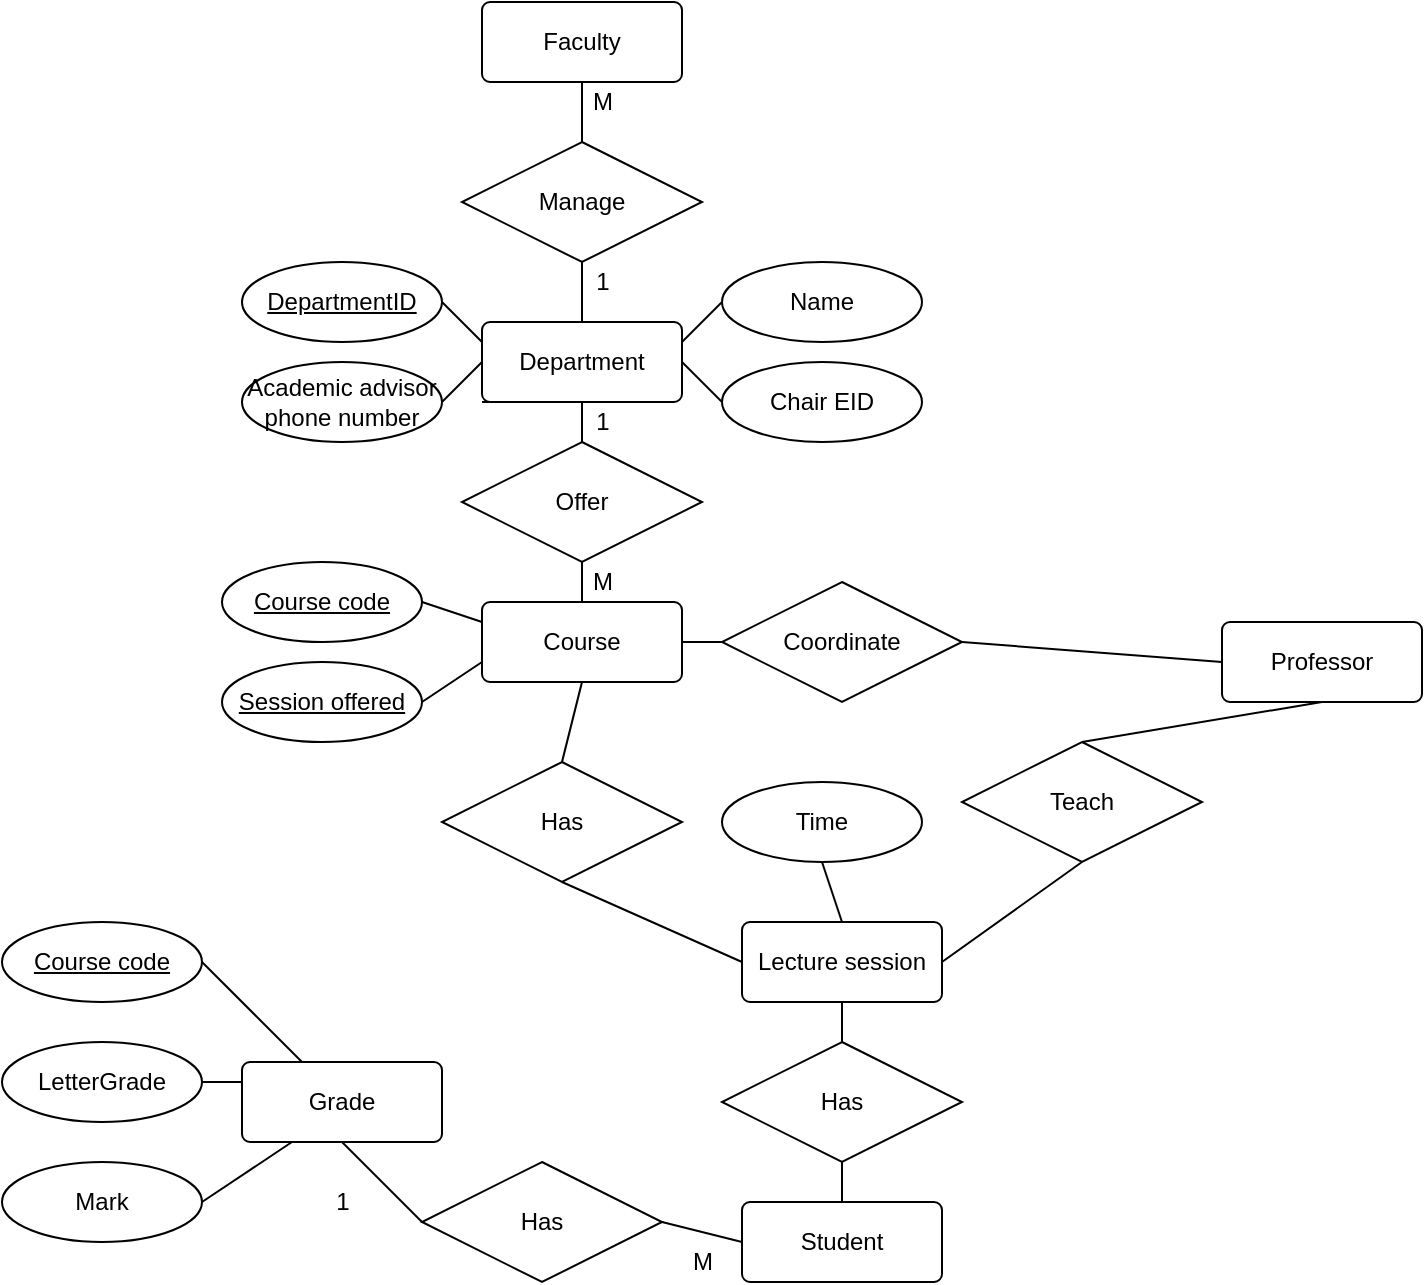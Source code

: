 <mxfile version="14.4.2" type="github">
  <diagram id="R2lEEEUBdFMjLlhIrx00" name="Page-1">
    <mxGraphModel dx="1635" dy="925" grid="1" gridSize="10" guides="1" tooltips="1" connect="1" arrows="0" fold="1" page="1" pageScale="1" pageWidth="850" pageHeight="1100" math="0" shadow="0" extFonts="Permanent Marker^https://fonts.googleapis.com/css?family=Permanent+Marker">
      <root>
        <mxCell id="0" />
        <mxCell id="1" parent="0" />
        <mxCell id="hnaVGo4RE-8-AP_m8wNN-28" style="edgeStyle=none;rounded=0;orthogonalLoop=1;jettySize=auto;html=1;exitX=0.5;exitY=1;exitDx=0;exitDy=0;entryX=0.5;entryY=0;entryDx=0;entryDy=0;startArrow=none;startFill=0;endArrow=none;endFill=0;" edge="1" parent="1" source="hnaVGo4RE-8-AP_m8wNN-1" target="hnaVGo4RE-8-AP_m8wNN-2">
          <mxGeometry relative="1" as="geometry" />
        </mxCell>
        <mxCell id="hnaVGo4RE-8-AP_m8wNN-1" value="Faculty" style="rounded=1;arcSize=10;whiteSpace=wrap;html=1;align=center;" vertex="1" parent="1">
          <mxGeometry x="260" y="330" width="100" height="40" as="geometry" />
        </mxCell>
        <mxCell id="hnaVGo4RE-8-AP_m8wNN-2" value="Manage" style="shape=rhombus;perimeter=rhombusPerimeter;whiteSpace=wrap;html=1;align=center;" vertex="1" parent="1">
          <mxGeometry x="250" y="400" width="120" height="60" as="geometry" />
        </mxCell>
        <mxCell id="hnaVGo4RE-8-AP_m8wNN-26" style="edgeStyle=none;rounded=0;orthogonalLoop=1;jettySize=auto;html=1;exitX=0.5;exitY=0;exitDx=0;exitDy=0;startArrow=none;startFill=0;endArrow=none;endFill=0;entryX=0.5;entryY=1;entryDx=0;entryDy=0;" edge="1" parent="1" source="hnaVGo4RE-8-AP_m8wNN-18" target="hnaVGo4RE-8-AP_m8wNN-2">
          <mxGeometry relative="1" as="geometry">
            <mxPoint x="410" y="492" as="targetPoint" />
          </mxGeometry>
        </mxCell>
        <mxCell id="hnaVGo4RE-8-AP_m8wNN-18" value="Department" style="rounded=1;arcSize=10;whiteSpace=wrap;html=1;align=center;" vertex="1" parent="1">
          <mxGeometry x="260" y="490" width="100" height="40" as="geometry" />
        </mxCell>
        <mxCell id="hnaVGo4RE-8-AP_m8wNN-21" value="M" style="text;html=1;align=center;verticalAlign=middle;resizable=0;points=[];autosize=1;" vertex="1" parent="1">
          <mxGeometry x="305" y="370" width="30" height="20" as="geometry" />
        </mxCell>
        <mxCell id="hnaVGo4RE-8-AP_m8wNN-22" value="1" style="text;html=1;align=center;verticalAlign=middle;resizable=0;points=[];autosize=1;" vertex="1" parent="1">
          <mxGeometry x="405" y="460" width="20" height="20" as="geometry" />
        </mxCell>
        <mxCell id="hnaVGo4RE-8-AP_m8wNN-25" style="edgeStyle=none;rounded=0;orthogonalLoop=1;jettySize=auto;html=1;exitX=1;exitY=0.5;exitDx=0;exitDy=0;entryX=0;entryY=0.25;entryDx=0;entryDy=0;startArrow=none;startFill=0;endArrow=none;endFill=0;" edge="1" parent="1" source="hnaVGo4RE-8-AP_m8wNN-30" target="hnaVGo4RE-8-AP_m8wNN-18">
          <mxGeometry relative="1" as="geometry">
            <mxPoint x="290" y="470" as="sourcePoint" />
          </mxGeometry>
        </mxCell>
        <mxCell id="hnaVGo4RE-8-AP_m8wNN-27" style="edgeStyle=none;rounded=0;orthogonalLoop=1;jettySize=auto;html=1;exitX=0.75;exitY=0;exitDx=0;exitDy=0;startArrow=none;startFill=0;endArrow=none;endFill=0;" edge="1" parent="1" source="hnaVGo4RE-8-AP_m8wNN-18" target="hnaVGo4RE-8-AP_m8wNN-18">
          <mxGeometry relative="1" as="geometry" />
        </mxCell>
        <mxCell id="hnaVGo4RE-8-AP_m8wNN-31" style="edgeStyle=none;rounded=0;orthogonalLoop=1;jettySize=auto;html=1;exitX=0;exitY=0.5;exitDx=0;exitDy=0;entryX=1;entryY=0.25;entryDx=0;entryDy=0;startArrow=none;startFill=0;endArrow=none;endFill=0;" edge="1" parent="1" source="hnaVGo4RE-8-AP_m8wNN-29" target="hnaVGo4RE-8-AP_m8wNN-18">
          <mxGeometry relative="1" as="geometry" />
        </mxCell>
        <mxCell id="hnaVGo4RE-8-AP_m8wNN-29" value="Name" style="ellipse;whiteSpace=wrap;html=1;align=center;" vertex="1" parent="1">
          <mxGeometry x="380" y="460" width="100" height="40" as="geometry" />
        </mxCell>
        <mxCell id="hnaVGo4RE-8-AP_m8wNN-30" value="DepartmentID" style="ellipse;whiteSpace=wrap;html=1;align=center;fontStyle=4;" vertex="1" parent="1">
          <mxGeometry x="140" y="460" width="100" height="40" as="geometry" />
        </mxCell>
        <mxCell id="hnaVGo4RE-8-AP_m8wNN-33" style="edgeStyle=none;rounded=0;orthogonalLoop=1;jettySize=auto;html=1;exitX=1;exitY=0.5;exitDx=0;exitDy=0;entryX=0;entryY=0.5;entryDx=0;entryDy=0;startArrow=none;startFill=0;endArrow=none;endFill=0;" edge="1" parent="1" source="hnaVGo4RE-8-AP_m8wNN-32" target="hnaVGo4RE-8-AP_m8wNN-18">
          <mxGeometry relative="1" as="geometry" />
        </mxCell>
        <mxCell id="hnaVGo4RE-8-AP_m8wNN-32" value="Academic advisor phone number" style="ellipse;whiteSpace=wrap;html=1;align=center;" vertex="1" parent="1">
          <mxGeometry x="140" y="510" width="100" height="40" as="geometry" />
        </mxCell>
        <mxCell id="hnaVGo4RE-8-AP_m8wNN-36" style="edgeStyle=none;rounded=0;orthogonalLoop=1;jettySize=auto;html=1;exitX=0;exitY=0.5;exitDx=0;exitDy=0;entryX=1;entryY=0.5;entryDx=0;entryDy=0;startArrow=none;startFill=0;endArrow=none;endFill=0;" edge="1" parent="1" source="hnaVGo4RE-8-AP_m8wNN-35" target="hnaVGo4RE-8-AP_m8wNN-18">
          <mxGeometry relative="1" as="geometry" />
        </mxCell>
        <mxCell id="hnaVGo4RE-8-AP_m8wNN-35" value="Chair EID" style="ellipse;whiteSpace=wrap;html=1;align=center;" vertex="1" parent="1">
          <mxGeometry x="380" y="510" width="100" height="40" as="geometry" />
        </mxCell>
        <mxCell id="hnaVGo4RE-8-AP_m8wNN-38" style="edgeStyle=none;rounded=0;orthogonalLoop=1;jettySize=auto;html=1;exitX=0.5;exitY=0;exitDx=0;exitDy=0;entryX=0.5;entryY=1;entryDx=0;entryDy=0;startArrow=none;startFill=0;endArrow=none;endFill=0;" edge="1" parent="1" source="hnaVGo4RE-8-AP_m8wNN-37" target="hnaVGo4RE-8-AP_m8wNN-18">
          <mxGeometry relative="1" as="geometry" />
        </mxCell>
        <mxCell id="hnaVGo4RE-8-AP_m8wNN-41" style="edgeStyle=none;rounded=0;orthogonalLoop=1;jettySize=auto;html=1;exitX=0.5;exitY=1;exitDx=0;exitDy=0;entryX=0.5;entryY=0;entryDx=0;entryDy=0;startArrow=none;startFill=0;endArrow=none;endFill=0;" edge="1" parent="1" source="hnaVGo4RE-8-AP_m8wNN-37" target="hnaVGo4RE-8-AP_m8wNN-40">
          <mxGeometry relative="1" as="geometry" />
        </mxCell>
        <mxCell id="hnaVGo4RE-8-AP_m8wNN-37" value="Offer" style="shape=rhombus;perimeter=rhombusPerimeter;whiteSpace=wrap;html=1;align=center;" vertex="1" parent="1">
          <mxGeometry x="250" y="550" width="120" height="60" as="geometry" />
        </mxCell>
        <mxCell id="hnaVGo4RE-8-AP_m8wNN-39" value="1" style="text;html=1;align=center;verticalAlign=middle;resizable=0;points=[];autosize=1;" vertex="1" parent="1">
          <mxGeometry x="310" y="530" width="20" height="20" as="geometry" />
        </mxCell>
        <mxCell id="hnaVGo4RE-8-AP_m8wNN-55" style="edgeStyle=none;rounded=0;orthogonalLoop=1;jettySize=auto;html=1;exitX=1;exitY=0.5;exitDx=0;exitDy=0;entryX=0;entryY=0.5;entryDx=0;entryDy=0;startArrow=none;startFill=0;endArrow=none;endFill=0;" edge="1" parent="1" source="hnaVGo4RE-8-AP_m8wNN-40" target="hnaVGo4RE-8-AP_m8wNN-52">
          <mxGeometry relative="1" as="geometry" />
        </mxCell>
        <mxCell id="hnaVGo4RE-8-AP_m8wNN-40" value="Course" style="rounded=1;arcSize=10;whiteSpace=wrap;html=1;align=center;" vertex="1" parent="1">
          <mxGeometry x="260" y="630" width="100" height="40" as="geometry" />
        </mxCell>
        <mxCell id="hnaVGo4RE-8-AP_m8wNN-42" value="M" style="text;html=1;align=center;verticalAlign=middle;resizable=0;points=[];autosize=1;" vertex="1" parent="1">
          <mxGeometry x="305" y="610" width="30" height="20" as="geometry" />
        </mxCell>
        <mxCell id="hnaVGo4RE-8-AP_m8wNN-47" style="edgeStyle=none;rounded=0;orthogonalLoop=1;jettySize=auto;html=1;exitX=1;exitY=0.5;exitDx=0;exitDy=0;entryX=0;entryY=0.25;entryDx=0;entryDy=0;startArrow=none;startFill=0;endArrow=none;endFill=0;" edge="1" parent="1" source="hnaVGo4RE-8-AP_m8wNN-46" target="hnaVGo4RE-8-AP_m8wNN-40">
          <mxGeometry relative="1" as="geometry" />
        </mxCell>
        <mxCell id="hnaVGo4RE-8-AP_m8wNN-46" value="Course code" style="ellipse;whiteSpace=wrap;html=1;align=center;fontStyle=4;" vertex="1" parent="1">
          <mxGeometry x="130" y="610" width="100" height="40" as="geometry" />
        </mxCell>
        <mxCell id="hnaVGo4RE-8-AP_m8wNN-49" style="edgeStyle=none;rounded=0;orthogonalLoop=1;jettySize=auto;html=1;exitX=1;exitY=0.5;exitDx=0;exitDy=0;entryX=0;entryY=0.75;entryDx=0;entryDy=0;startArrow=none;startFill=0;endArrow=none;endFill=0;" edge="1" parent="1" source="hnaVGo4RE-8-AP_m8wNN-48" target="hnaVGo4RE-8-AP_m8wNN-40">
          <mxGeometry relative="1" as="geometry" />
        </mxCell>
        <mxCell id="hnaVGo4RE-8-AP_m8wNN-48" value="Session offered" style="ellipse;whiteSpace=wrap;html=1;align=center;fontStyle=4;" vertex="1" parent="1">
          <mxGeometry x="130" y="660" width="100" height="40" as="geometry" />
        </mxCell>
        <mxCell id="hnaVGo4RE-8-AP_m8wNN-52" value="Coordinate" style="shape=rhombus;perimeter=rhombusPerimeter;whiteSpace=wrap;html=1;align=center;" vertex="1" parent="1">
          <mxGeometry x="380" y="620" width="120" height="60" as="geometry" />
        </mxCell>
        <mxCell id="hnaVGo4RE-8-AP_m8wNN-53" style="edgeStyle=none;rounded=0;orthogonalLoop=1;jettySize=auto;html=1;exitX=0.25;exitY=1;exitDx=0;exitDy=0;entryX=0;entryY=1;entryDx=0;entryDy=0;startArrow=none;startFill=0;endArrow=none;endFill=0;" edge="1" parent="1" source="hnaVGo4RE-8-AP_m8wNN-18" target="hnaVGo4RE-8-AP_m8wNN-18">
          <mxGeometry relative="1" as="geometry" />
        </mxCell>
        <mxCell id="hnaVGo4RE-8-AP_m8wNN-54" value="1" style="text;html=1;align=center;verticalAlign=middle;resizable=0;points=[];autosize=1;" vertex="1" parent="1">
          <mxGeometry x="310" y="460" width="20" height="20" as="geometry" />
        </mxCell>
        <mxCell id="hnaVGo4RE-8-AP_m8wNN-58" style="edgeStyle=none;rounded=0;orthogonalLoop=1;jettySize=auto;html=1;exitX=0;exitY=0.5;exitDx=0;exitDy=0;entryX=1;entryY=0.5;entryDx=0;entryDy=0;startArrow=none;startFill=0;endArrow=none;endFill=0;" edge="1" parent="1" source="hnaVGo4RE-8-AP_m8wNN-57" target="hnaVGo4RE-8-AP_m8wNN-52">
          <mxGeometry relative="1" as="geometry" />
        </mxCell>
        <mxCell id="hnaVGo4RE-8-AP_m8wNN-57" value="Professor" style="rounded=1;arcSize=10;whiteSpace=wrap;html=1;align=center;" vertex="1" parent="1">
          <mxGeometry x="630" y="640" width="100" height="40" as="geometry" />
        </mxCell>
        <mxCell id="hnaVGo4RE-8-AP_m8wNN-60" style="edgeStyle=none;rounded=0;orthogonalLoop=1;jettySize=auto;html=1;exitX=0.5;exitY=0;exitDx=0;exitDy=0;entryX=0.5;entryY=1;entryDx=0;entryDy=0;startArrow=none;startFill=0;endArrow=none;endFill=0;" edge="1" parent="1" source="hnaVGo4RE-8-AP_m8wNN-59" target="hnaVGo4RE-8-AP_m8wNN-40">
          <mxGeometry relative="1" as="geometry" />
        </mxCell>
        <mxCell id="hnaVGo4RE-8-AP_m8wNN-62" style="edgeStyle=none;rounded=0;orthogonalLoop=1;jettySize=auto;html=1;entryX=0;entryY=0.5;entryDx=0;entryDy=0;startArrow=none;startFill=0;endArrow=none;endFill=0;exitX=0.5;exitY=1;exitDx=0;exitDy=0;" edge="1" parent="1" source="hnaVGo4RE-8-AP_m8wNN-59" target="hnaVGo4RE-8-AP_m8wNN-61">
          <mxGeometry relative="1" as="geometry" />
        </mxCell>
        <mxCell id="hnaVGo4RE-8-AP_m8wNN-59" value="Has" style="shape=rhombus;perimeter=rhombusPerimeter;whiteSpace=wrap;html=1;align=center;" vertex="1" parent="1">
          <mxGeometry x="240" y="710" width="120" height="60" as="geometry" />
        </mxCell>
        <mxCell id="hnaVGo4RE-8-AP_m8wNN-65" style="edgeStyle=none;rounded=0;orthogonalLoop=1;jettySize=auto;html=1;exitX=1;exitY=0.5;exitDx=0;exitDy=0;entryX=0.5;entryY=1;entryDx=0;entryDy=0;startArrow=none;startFill=0;endArrow=none;endFill=0;" edge="1" parent="1" source="hnaVGo4RE-8-AP_m8wNN-61" target="hnaVGo4RE-8-AP_m8wNN-63">
          <mxGeometry relative="1" as="geometry" />
        </mxCell>
        <mxCell id="hnaVGo4RE-8-AP_m8wNN-83" style="edgeStyle=none;rounded=0;orthogonalLoop=1;jettySize=auto;html=1;exitX=0.5;exitY=1;exitDx=0;exitDy=0;entryX=0.5;entryY=0;entryDx=0;entryDy=0;startArrow=none;startFill=0;endArrow=none;endFill=0;" edge="1" parent="1" source="hnaVGo4RE-8-AP_m8wNN-61" target="hnaVGo4RE-8-AP_m8wNN-82">
          <mxGeometry relative="1" as="geometry" />
        </mxCell>
        <mxCell id="hnaVGo4RE-8-AP_m8wNN-61" value="Lecture session" style="rounded=1;arcSize=10;whiteSpace=wrap;html=1;align=center;" vertex="1" parent="1">
          <mxGeometry x="390" y="790" width="100" height="40" as="geometry" />
        </mxCell>
        <mxCell id="hnaVGo4RE-8-AP_m8wNN-64" style="edgeStyle=none;rounded=0;orthogonalLoop=1;jettySize=auto;html=1;exitX=0.5;exitY=0;exitDx=0;exitDy=0;entryX=0.5;entryY=1;entryDx=0;entryDy=0;startArrow=none;startFill=0;endArrow=none;endFill=0;" edge="1" parent="1" source="hnaVGo4RE-8-AP_m8wNN-63" target="hnaVGo4RE-8-AP_m8wNN-57">
          <mxGeometry relative="1" as="geometry" />
        </mxCell>
        <mxCell id="hnaVGo4RE-8-AP_m8wNN-63" value="Teach" style="shape=rhombus;perimeter=rhombusPerimeter;whiteSpace=wrap;html=1;align=center;" vertex="1" parent="1">
          <mxGeometry x="500" y="700" width="120" height="60" as="geometry" />
        </mxCell>
        <mxCell id="hnaVGo4RE-8-AP_m8wNN-66" style="edgeStyle=none;rounded=0;orthogonalLoop=1;jettySize=auto;html=1;exitX=1;exitY=1;exitDx=0;exitDy=0;startArrow=none;startFill=0;endArrow=none;endFill=0;" edge="1" parent="1" source="hnaVGo4RE-8-AP_m8wNN-52" target="hnaVGo4RE-8-AP_m8wNN-52">
          <mxGeometry relative="1" as="geometry" />
        </mxCell>
        <mxCell id="hnaVGo4RE-8-AP_m8wNN-72" style="edgeStyle=none;rounded=0;orthogonalLoop=1;jettySize=auto;html=1;exitX=0.5;exitY=1;exitDx=0;exitDy=0;entryX=0.5;entryY=0;entryDx=0;entryDy=0;startArrow=none;startFill=0;endArrow=none;endFill=0;" edge="1" parent="1" source="hnaVGo4RE-8-AP_m8wNN-69" target="hnaVGo4RE-8-AP_m8wNN-61">
          <mxGeometry relative="1" as="geometry" />
        </mxCell>
        <mxCell id="hnaVGo4RE-8-AP_m8wNN-69" value="Time" style="ellipse;whiteSpace=wrap;html=1;align=center;" vertex="1" parent="1">
          <mxGeometry x="380" y="720" width="100" height="40" as="geometry" />
        </mxCell>
        <mxCell id="hnaVGo4RE-8-AP_m8wNN-84" style="edgeStyle=none;rounded=0;orthogonalLoop=1;jettySize=auto;html=1;exitX=0.5;exitY=0;exitDx=0;exitDy=0;entryX=0.5;entryY=1;entryDx=0;entryDy=0;startArrow=none;startFill=0;endArrow=none;endFill=0;" edge="1" parent="1" source="hnaVGo4RE-8-AP_m8wNN-71" target="hnaVGo4RE-8-AP_m8wNN-82">
          <mxGeometry relative="1" as="geometry" />
        </mxCell>
        <mxCell id="hnaVGo4RE-8-AP_m8wNN-71" value="Student" style="rounded=1;arcSize=10;whiteSpace=wrap;html=1;align=center;" vertex="1" parent="1">
          <mxGeometry x="390" y="930" width="100" height="40" as="geometry" />
        </mxCell>
        <mxCell id="hnaVGo4RE-8-AP_m8wNN-76" style="edgeStyle=none;rounded=0;orthogonalLoop=1;jettySize=auto;html=1;exitX=1;exitY=1;exitDx=0;exitDy=0;startArrow=none;startFill=0;endArrow=none;endFill=0;" edge="1" parent="1" source="hnaVGo4RE-8-AP_m8wNN-63" target="hnaVGo4RE-8-AP_m8wNN-63">
          <mxGeometry relative="1" as="geometry" />
        </mxCell>
        <mxCell id="hnaVGo4RE-8-AP_m8wNN-77" style="edgeStyle=none;rounded=0;orthogonalLoop=1;jettySize=auto;html=1;exitX=0.75;exitY=0;exitDx=0;exitDy=0;entryX=0.5;entryY=0;entryDx=0;entryDy=0;startArrow=none;startFill=0;endArrow=none;endFill=0;" edge="1" parent="1" source="hnaVGo4RE-8-AP_m8wNN-71" target="hnaVGo4RE-8-AP_m8wNN-71">
          <mxGeometry relative="1" as="geometry" />
        </mxCell>
        <mxCell id="hnaVGo4RE-8-AP_m8wNN-81" style="edgeStyle=none;rounded=0;orthogonalLoop=1;jettySize=auto;html=1;exitX=0.5;exitY=1;exitDx=0;exitDy=0;entryX=0;entryY=0.5;entryDx=0;entryDy=0;startArrow=none;startFill=0;endArrow=none;endFill=0;" edge="1" parent="1" source="hnaVGo4RE-8-AP_m8wNN-78" target="hnaVGo4RE-8-AP_m8wNN-79">
          <mxGeometry relative="1" as="geometry" />
        </mxCell>
        <mxCell id="hnaVGo4RE-8-AP_m8wNN-78" value="Grade" style="rounded=1;arcSize=10;whiteSpace=wrap;html=1;align=center;" vertex="1" parent="1">
          <mxGeometry x="140" y="860" width="100" height="40" as="geometry" />
        </mxCell>
        <mxCell id="hnaVGo4RE-8-AP_m8wNN-80" style="edgeStyle=none;rounded=0;orthogonalLoop=1;jettySize=auto;html=1;exitX=1;exitY=0.5;exitDx=0;exitDy=0;entryX=0;entryY=0.5;entryDx=0;entryDy=0;startArrow=none;startFill=0;endArrow=none;endFill=0;" edge="1" parent="1" source="hnaVGo4RE-8-AP_m8wNN-79" target="hnaVGo4RE-8-AP_m8wNN-71">
          <mxGeometry relative="1" as="geometry" />
        </mxCell>
        <mxCell id="hnaVGo4RE-8-AP_m8wNN-79" value="Has" style="shape=rhombus;perimeter=rhombusPerimeter;whiteSpace=wrap;html=1;align=center;" vertex="1" parent="1">
          <mxGeometry x="230" y="910" width="120" height="60" as="geometry" />
        </mxCell>
        <mxCell id="hnaVGo4RE-8-AP_m8wNN-82" value="Has" style="shape=rhombus;perimeter=rhombusPerimeter;whiteSpace=wrap;html=1;align=center;" vertex="1" parent="1">
          <mxGeometry x="380" y="850" width="120" height="60" as="geometry" />
        </mxCell>
        <mxCell id="hnaVGo4RE-8-AP_m8wNN-89" style="edgeStyle=none;rounded=0;orthogonalLoop=1;jettySize=auto;html=1;exitX=1;exitY=0.5;exitDx=0;exitDy=0;entryX=0;entryY=0.25;entryDx=0;entryDy=0;startArrow=none;startFill=0;endArrow=none;endFill=0;" edge="1" parent="1" source="hnaVGo4RE-8-AP_m8wNN-85" target="hnaVGo4RE-8-AP_m8wNN-78">
          <mxGeometry relative="1" as="geometry" />
        </mxCell>
        <mxCell id="hnaVGo4RE-8-AP_m8wNN-85" value="LetterGrade" style="ellipse;whiteSpace=wrap;html=1;align=center;" vertex="1" parent="1">
          <mxGeometry x="20" y="850" width="100" height="40" as="geometry" />
        </mxCell>
        <mxCell id="hnaVGo4RE-8-AP_m8wNN-88" style="edgeStyle=none;rounded=0;orthogonalLoop=1;jettySize=auto;html=1;exitX=1;exitY=0.5;exitDx=0;exitDy=0;startArrow=none;startFill=0;endArrow=none;endFill=0;" edge="1" parent="1" source="hnaVGo4RE-8-AP_m8wNN-87" target="hnaVGo4RE-8-AP_m8wNN-78">
          <mxGeometry relative="1" as="geometry" />
        </mxCell>
        <mxCell id="hnaVGo4RE-8-AP_m8wNN-87" value="Course code" style="ellipse;whiteSpace=wrap;html=1;align=center;fontStyle=4;" vertex="1" parent="1">
          <mxGeometry x="20" y="790" width="100" height="40" as="geometry" />
        </mxCell>
        <mxCell id="hnaVGo4RE-8-AP_m8wNN-91" style="edgeStyle=none;rounded=0;orthogonalLoop=1;jettySize=auto;html=1;exitX=1;exitY=0.5;exitDx=0;exitDy=0;entryX=0.25;entryY=1;entryDx=0;entryDy=0;startArrow=none;startFill=0;endArrow=none;endFill=0;" edge="1" parent="1" source="hnaVGo4RE-8-AP_m8wNN-90" target="hnaVGo4RE-8-AP_m8wNN-78">
          <mxGeometry relative="1" as="geometry" />
        </mxCell>
        <mxCell id="hnaVGo4RE-8-AP_m8wNN-90" value="Mark" style="ellipse;whiteSpace=wrap;html=1;align=center;" vertex="1" parent="1">
          <mxGeometry x="20" y="910" width="100" height="40" as="geometry" />
        </mxCell>
        <mxCell id="hnaVGo4RE-8-AP_m8wNN-92" value="M" style="text;html=1;align=center;verticalAlign=middle;resizable=0;points=[];autosize=1;" vertex="1" parent="1">
          <mxGeometry x="355" y="950" width="30" height="20" as="geometry" />
        </mxCell>
        <mxCell id="hnaVGo4RE-8-AP_m8wNN-93" value="1" style="text;html=1;align=center;verticalAlign=middle;resizable=0;points=[];autosize=1;" vertex="1" parent="1">
          <mxGeometry x="180" y="920" width="20" height="20" as="geometry" />
        </mxCell>
      </root>
    </mxGraphModel>
  </diagram>
</mxfile>
